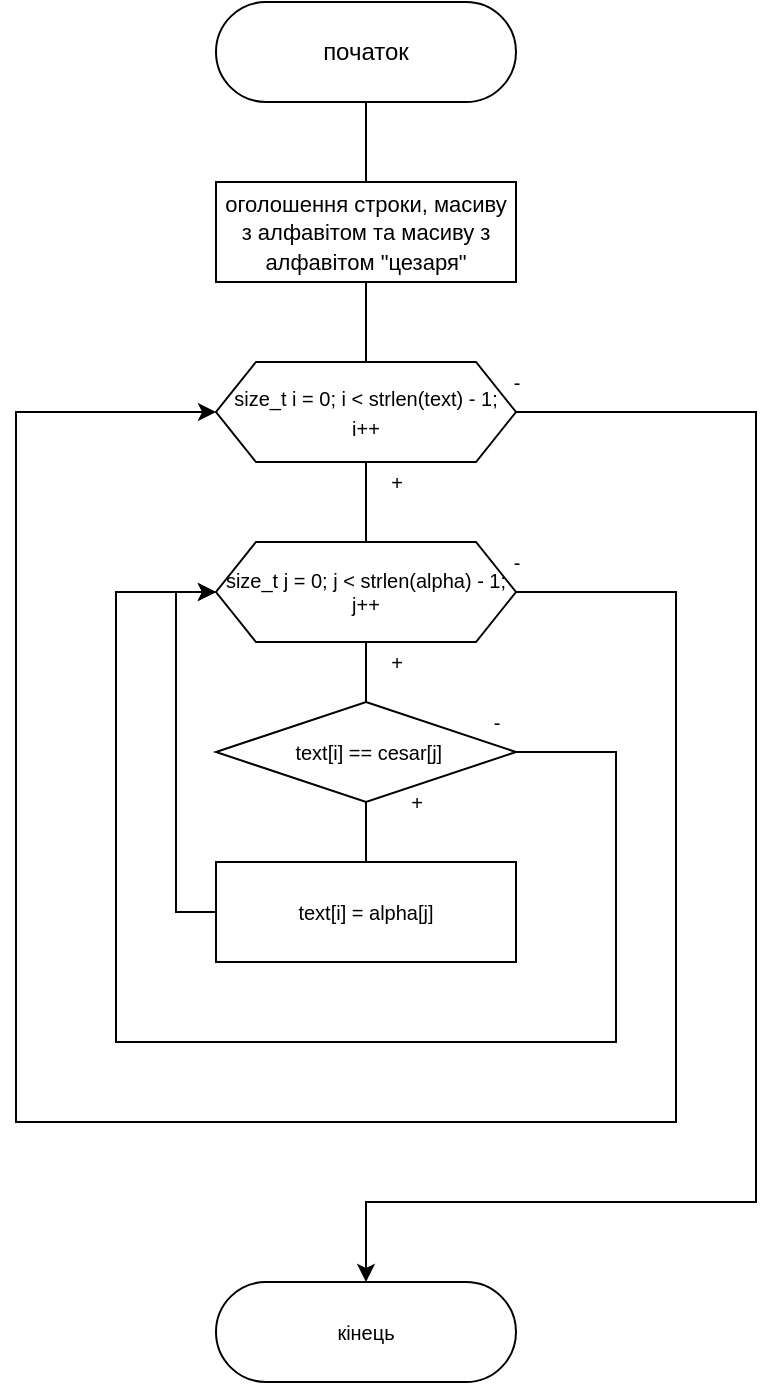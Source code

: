 <mxfile version="13.9.9" type="device"><diagram id="SQO3hhTOQEGjC8tMFhEr" name="Страница 1"><mxGraphModel dx="1483" dy="880" grid="1" gridSize="10" guides="1" tooltips="1" connect="1" arrows="1" fold="1" page="1" pageScale="1" pageWidth="3300" pageHeight="4681" math="0" shadow="0"><root><mxCell id="0"/><mxCell id="1" parent="0"/><mxCell id="ArTaGdJ5OzFHSvhSRZvd-1" value="початок" style="rounded=1;whiteSpace=wrap;html=1;arcSize=50;" vertex="1" parent="1"><mxGeometry x="360" y="150" width="150" height="50" as="geometry"/></mxCell><mxCell id="ArTaGdJ5OzFHSvhSRZvd-2" value="" style="endArrow=none;html=1;entryX=0.5;entryY=1;entryDx=0;entryDy=0;" edge="1" parent="1" target="ArTaGdJ5OzFHSvhSRZvd-1"><mxGeometry width="50" height="50" relative="1" as="geometry"><mxPoint x="435" y="240" as="sourcePoint"/><mxPoint x="510" y="260" as="targetPoint"/></mxGeometry></mxCell><mxCell id="ArTaGdJ5OzFHSvhSRZvd-3" value="&lt;font style=&quot;font-size: 11px&quot;&gt;оголошення строки, масиву з алфавітом та масиву з алфавітом &quot;цезаря&quot;&lt;/font&gt;" style="rounded=0;whiteSpace=wrap;html=1;" vertex="1" parent="1"><mxGeometry x="360" y="240" width="150" height="50" as="geometry"/></mxCell><mxCell id="ArTaGdJ5OzFHSvhSRZvd-4" value="" style="endArrow=none;html=1;entryX=0.5;entryY=1;entryDx=0;entryDy=0;" edge="1" parent="1" target="ArTaGdJ5OzFHSvhSRZvd-3"><mxGeometry width="50" height="50" relative="1" as="geometry"><mxPoint x="435" y="330" as="sourcePoint"/><mxPoint x="510" y="240" as="targetPoint"/></mxGeometry></mxCell><mxCell id="ArTaGdJ5OzFHSvhSRZvd-21" style="edgeStyle=orthogonalEdgeStyle;rounded=0;orthogonalLoop=1;jettySize=auto;html=1;fontSize=10;" edge="1" parent="1" source="ArTaGdJ5OzFHSvhSRZvd-5"><mxGeometry relative="1" as="geometry"><mxPoint x="435" y="790" as="targetPoint"/><Array as="points"><mxPoint x="630" y="355"/><mxPoint x="630" y="750"/></Array></mxGeometry></mxCell><mxCell id="ArTaGdJ5OzFHSvhSRZvd-5" value="&lt;font style=&quot;font-size: 10px&quot;&gt;size_t i = 0; i &amp;lt; strlen(text) - 1; i++&lt;/font&gt;" style="shape=hexagon;perimeter=hexagonPerimeter2;whiteSpace=wrap;html=1;fixedSize=1;" vertex="1" parent="1"><mxGeometry x="360" y="330" width="150" height="50" as="geometry"/></mxCell><mxCell id="ArTaGdJ5OzFHSvhSRZvd-6" value="" style="endArrow=none;html=1;entryX=0.5;entryY=1;entryDx=0;entryDy=0;" edge="1" parent="1" target="ArTaGdJ5OzFHSvhSRZvd-5"><mxGeometry width="50" height="50" relative="1" as="geometry"><mxPoint x="435" y="420" as="sourcePoint"/><mxPoint x="510" y="360" as="targetPoint"/></mxGeometry></mxCell><mxCell id="ArTaGdJ5OzFHSvhSRZvd-15" style="edgeStyle=orthogonalEdgeStyle;rounded=0;orthogonalLoop=1;jettySize=auto;html=1;exitX=1;exitY=0.5;exitDx=0;exitDy=0;fontSize=10;entryX=0;entryY=0.5;entryDx=0;entryDy=0;" edge="1" parent="1" source="ArTaGdJ5OzFHSvhSRZvd-7" target="ArTaGdJ5OzFHSvhSRZvd-5"><mxGeometry relative="1" as="geometry"><mxPoint x="250" y="350" as="targetPoint"/><Array as="points"><mxPoint x="590" y="445"/><mxPoint x="590" y="710"/><mxPoint x="260" y="710"/><mxPoint x="260" y="355"/></Array></mxGeometry></mxCell><mxCell id="ArTaGdJ5OzFHSvhSRZvd-7" value="size_t j = 0; j &amp;lt; strlen(alpha) - 1; j++" style="shape=hexagon;perimeter=hexagonPerimeter2;whiteSpace=wrap;html=1;fixedSize=1;fontSize=10;" vertex="1" parent="1"><mxGeometry x="360" y="420" width="150" height="50" as="geometry"/></mxCell><mxCell id="ArTaGdJ5OzFHSvhSRZvd-8" value="" style="endArrow=none;html=1;fontSize=10;entryX=0.5;entryY=1;entryDx=0;entryDy=0;" edge="1" parent="1" target="ArTaGdJ5OzFHSvhSRZvd-7"><mxGeometry width="50" height="50" relative="1" as="geometry"><mxPoint x="435" y="500" as="sourcePoint"/><mxPoint x="510" y="420" as="targetPoint"/></mxGeometry></mxCell><mxCell id="ArTaGdJ5OzFHSvhSRZvd-10" style="edgeStyle=orthogonalEdgeStyle;rounded=0;orthogonalLoop=1;jettySize=auto;html=1;exitX=0.5;exitY=1;exitDx=0;exitDy=0;fontSize=10;" edge="1" parent="1" source="ArTaGdJ5OzFHSvhSRZvd-9"><mxGeometry relative="1" as="geometry"><mxPoint x="435" y="550.286" as="targetPoint"/></mxGeometry></mxCell><mxCell id="ArTaGdJ5OzFHSvhSRZvd-14" style="edgeStyle=orthogonalEdgeStyle;rounded=0;orthogonalLoop=1;jettySize=auto;html=1;exitX=1;exitY=0.5;exitDx=0;exitDy=0;fontSize=10;entryX=0;entryY=0.5;entryDx=0;entryDy=0;" edge="1" parent="1" source="ArTaGdJ5OzFHSvhSRZvd-9" target="ArTaGdJ5OzFHSvhSRZvd-7"><mxGeometry relative="1" as="geometry"><mxPoint x="310" y="680" as="targetPoint"/><Array as="points"><mxPoint x="560" y="525"/><mxPoint x="560" y="670"/><mxPoint x="310" y="670"/><mxPoint x="310" y="445"/></Array></mxGeometry></mxCell><mxCell id="ArTaGdJ5OzFHSvhSRZvd-9" value="&amp;nbsp;text[i] == cesar[j]" style="rhombus;whiteSpace=wrap;html=1;fontSize=10;" vertex="1" parent="1"><mxGeometry x="360" y="500" width="150" height="50" as="geometry"/></mxCell><mxCell id="ArTaGdJ5OzFHSvhSRZvd-11" value="" style="endArrow=none;html=1;fontSize=10;entryX=0.5;entryY=1;entryDx=0;entryDy=0;" edge="1" parent="1" target="ArTaGdJ5OzFHSvhSRZvd-9"><mxGeometry width="50" height="50" relative="1" as="geometry"><mxPoint x="435" y="590" as="sourcePoint"/><mxPoint x="510" y="470" as="targetPoint"/></mxGeometry></mxCell><mxCell id="ArTaGdJ5OzFHSvhSRZvd-13" style="edgeStyle=orthogonalEdgeStyle;rounded=0;orthogonalLoop=1;jettySize=auto;html=1;fontSize=10;entryX=0;entryY=0.5;entryDx=0;entryDy=0;" edge="1" parent="1" source="ArTaGdJ5OzFHSvhSRZvd-12" target="ArTaGdJ5OzFHSvhSRZvd-7"><mxGeometry relative="1" as="geometry"><mxPoint x="340" y="460" as="targetPoint"/><Array as="points"><mxPoint x="340" y="605"/><mxPoint x="340" y="445"/></Array></mxGeometry></mxCell><mxCell id="ArTaGdJ5OzFHSvhSRZvd-12" value="text[i] = alpha[j]" style="rounded=0;whiteSpace=wrap;html=1;fontSize=10;" vertex="1" parent="1"><mxGeometry x="360" y="580" width="150" height="50" as="geometry"/></mxCell><mxCell id="ArTaGdJ5OzFHSvhSRZvd-16" value="+" style="text;html=1;align=center;verticalAlign=middle;resizable=0;points=[];autosize=1;fontSize=10;" vertex="1" parent="1"><mxGeometry x="450" y="540" width="20" height="20" as="geometry"/></mxCell><mxCell id="ArTaGdJ5OzFHSvhSRZvd-17" value="-" style="text;html=1;align=center;verticalAlign=middle;resizable=0;points=[];autosize=1;fontSize=10;" vertex="1" parent="1"><mxGeometry x="490" y="500" width="20" height="20" as="geometry"/></mxCell><mxCell id="ArTaGdJ5OzFHSvhSRZvd-18" value="+" style="text;html=1;align=center;verticalAlign=middle;resizable=0;points=[];autosize=1;fontSize=10;" vertex="1" parent="1"><mxGeometry x="440" y="470" width="20" height="20" as="geometry"/></mxCell><mxCell id="ArTaGdJ5OzFHSvhSRZvd-19" value="-" style="text;html=1;align=center;verticalAlign=middle;resizable=0;points=[];autosize=1;fontSize=10;" vertex="1" parent="1"><mxGeometry x="500" y="420" width="20" height="20" as="geometry"/></mxCell><mxCell id="ArTaGdJ5OzFHSvhSRZvd-20" value="+" style="text;html=1;align=center;verticalAlign=middle;resizable=0;points=[];autosize=1;fontSize=10;" vertex="1" parent="1"><mxGeometry x="440" y="380" width="20" height="20" as="geometry"/></mxCell><mxCell id="ArTaGdJ5OzFHSvhSRZvd-22" value="кінець" style="rounded=1;whiteSpace=wrap;html=1;fontSize=10;arcSize=50;" vertex="1" parent="1"><mxGeometry x="360" y="790" width="150" height="50" as="geometry"/></mxCell><mxCell id="ArTaGdJ5OzFHSvhSRZvd-23" value="-" style="text;html=1;align=center;verticalAlign=middle;resizable=0;points=[];autosize=1;fontSize=10;" vertex="1" parent="1"><mxGeometry x="500" y="330" width="20" height="20" as="geometry"/></mxCell></root></mxGraphModel></diagram></mxfile>